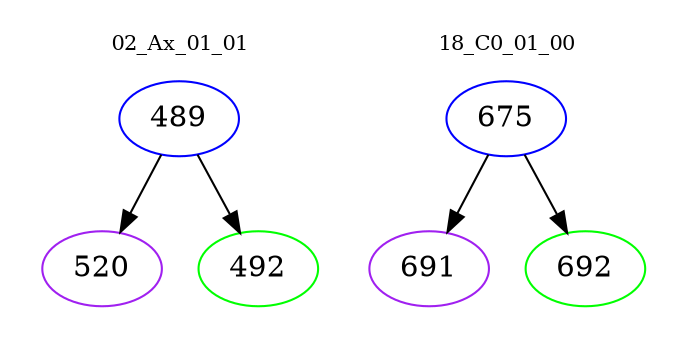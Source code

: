 digraph{
subgraph cluster_0 {
color = white
label = "02_Ax_01_01";
fontsize=10;
T0_489 [label="489", color="blue"]
T0_489 -> T0_520 [color="black"]
T0_520 [label="520", color="purple"]
T0_489 -> T0_492 [color="black"]
T0_492 [label="492", color="green"]
}
subgraph cluster_1 {
color = white
label = "18_C0_01_00";
fontsize=10;
T1_675 [label="675", color="blue"]
T1_675 -> T1_691 [color="black"]
T1_691 [label="691", color="purple"]
T1_675 -> T1_692 [color="black"]
T1_692 [label="692", color="green"]
}
}
